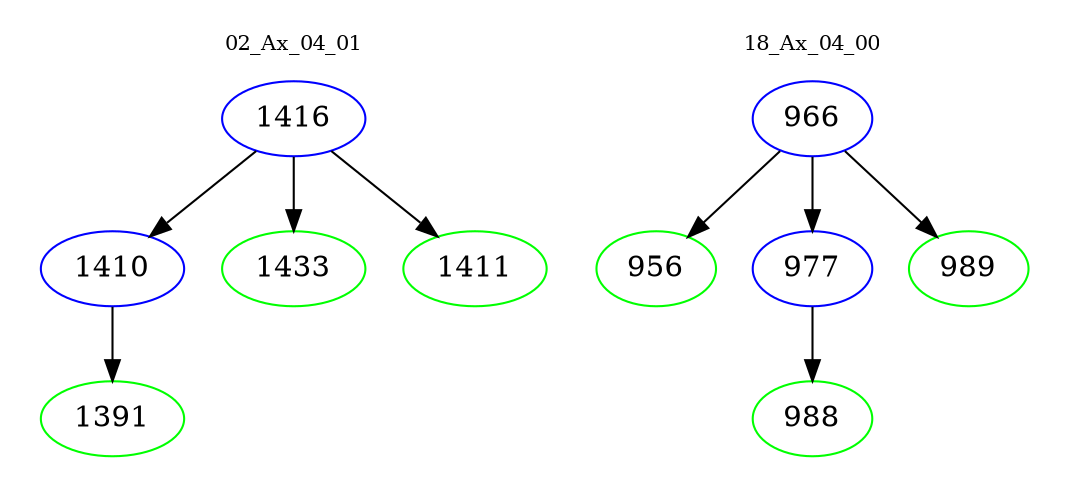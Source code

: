 digraph{
subgraph cluster_0 {
color = white
label = "02_Ax_04_01";
fontsize=10;
T0_1416 [label="1416", color="blue"]
T0_1416 -> T0_1410 [color="black"]
T0_1410 [label="1410", color="blue"]
T0_1410 -> T0_1391 [color="black"]
T0_1391 [label="1391", color="green"]
T0_1416 -> T0_1433 [color="black"]
T0_1433 [label="1433", color="green"]
T0_1416 -> T0_1411 [color="black"]
T0_1411 [label="1411", color="green"]
}
subgraph cluster_1 {
color = white
label = "18_Ax_04_00";
fontsize=10;
T1_966 [label="966", color="blue"]
T1_966 -> T1_956 [color="black"]
T1_956 [label="956", color="green"]
T1_966 -> T1_977 [color="black"]
T1_977 [label="977", color="blue"]
T1_977 -> T1_988 [color="black"]
T1_988 [label="988", color="green"]
T1_966 -> T1_989 [color="black"]
T1_989 [label="989", color="green"]
}
}
